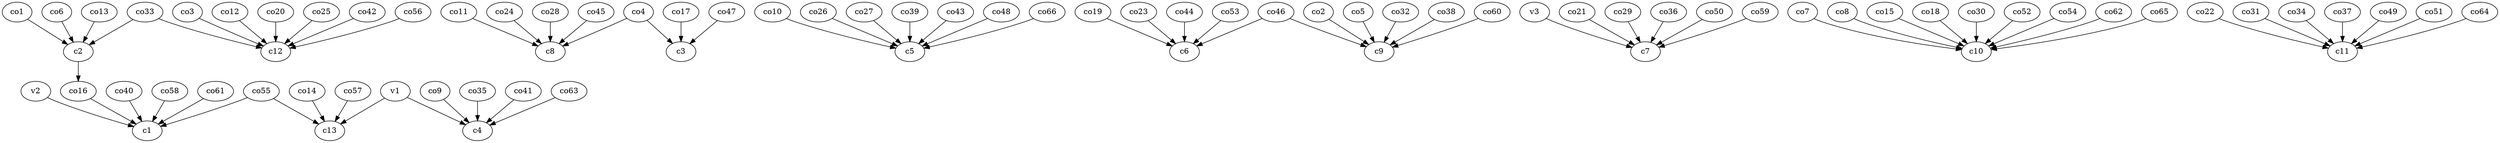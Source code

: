 strict digraph  {
c1;
c2;
c3;
c4;
c5;
c6;
c7;
c8;
c9;
c10;
c11;
c12;
c13;
v1;
v2;
v3;
co1;
co2;
co3;
co4;
co5;
co6;
co7;
co8;
co9;
co10;
co11;
co12;
co13;
co14;
co15;
co16;
co17;
co18;
co19;
co20;
co21;
co22;
co23;
co24;
co25;
co26;
co27;
co28;
co29;
co30;
co31;
co32;
co33;
co34;
co35;
co36;
co37;
co38;
co39;
co40;
co41;
co42;
co43;
co44;
co45;
co46;
co47;
co48;
co49;
co50;
co51;
co52;
co53;
co54;
co55;
co56;
co57;
co58;
co59;
co60;
co61;
co62;
co63;
co64;
co65;
co66;
c2 -> co16  [weight=1];
v1 -> c4  [weight=1];
v1 -> c13  [weight=1];
v2 -> c1  [weight=1];
v3 -> c7  [weight=1];
co1 -> c2  [weight=1];
co2 -> c9  [weight=1];
co3 -> c12  [weight=1];
co4 -> c8  [weight=1];
co4 -> c3  [weight=1];
co5 -> c9  [weight=1];
co6 -> c2  [weight=1];
co7 -> c10  [weight=1];
co8 -> c10  [weight=1];
co9 -> c4  [weight=1];
co10 -> c5  [weight=1];
co11 -> c8  [weight=1];
co12 -> c12  [weight=1];
co13 -> c2  [weight=1];
co14 -> c13  [weight=1];
co15 -> c10  [weight=1];
co16 -> c1  [weight=1];
co17 -> c3  [weight=1];
co18 -> c10  [weight=1];
co19 -> c6  [weight=1];
co20 -> c12  [weight=1];
co21 -> c7  [weight=1];
co22 -> c11  [weight=1];
co23 -> c6  [weight=1];
co24 -> c8  [weight=1];
co25 -> c12  [weight=1];
co26 -> c5  [weight=1];
co27 -> c5  [weight=1];
co28 -> c8  [weight=1];
co29 -> c7  [weight=1];
co30 -> c10  [weight=1];
co31 -> c11  [weight=1];
co32 -> c9  [weight=1];
co33 -> c12  [weight=1];
co33 -> c2  [weight=1];
co34 -> c11  [weight=1];
co35 -> c4  [weight=1];
co36 -> c7  [weight=1];
co37 -> c11  [weight=1];
co38 -> c9  [weight=1];
co39 -> c5  [weight=1];
co40 -> c1  [weight=1];
co41 -> c4  [weight=1];
co42 -> c12  [weight=1];
co43 -> c5  [weight=1];
co44 -> c6  [weight=1];
co45 -> c8  [weight=1];
co46 -> c9  [weight=1];
co46 -> c6  [weight=1];
co47 -> c3  [weight=1];
co48 -> c5  [weight=1];
co49 -> c11  [weight=1];
co50 -> c7  [weight=1];
co51 -> c11  [weight=1];
co52 -> c10  [weight=1];
co53 -> c6  [weight=1];
co54 -> c10  [weight=1];
co55 -> c13  [weight=1];
co55 -> c1  [weight=1];
co56 -> c12  [weight=1];
co57 -> c13  [weight=1];
co58 -> c1  [weight=1];
co59 -> c7  [weight=1];
co60 -> c9  [weight=1];
co61 -> c1  [weight=1];
co62 -> c10  [weight=1];
co63 -> c4  [weight=1];
co64 -> c11  [weight=1];
co65 -> c10  [weight=1];
co66 -> c5  [weight=1];
}
